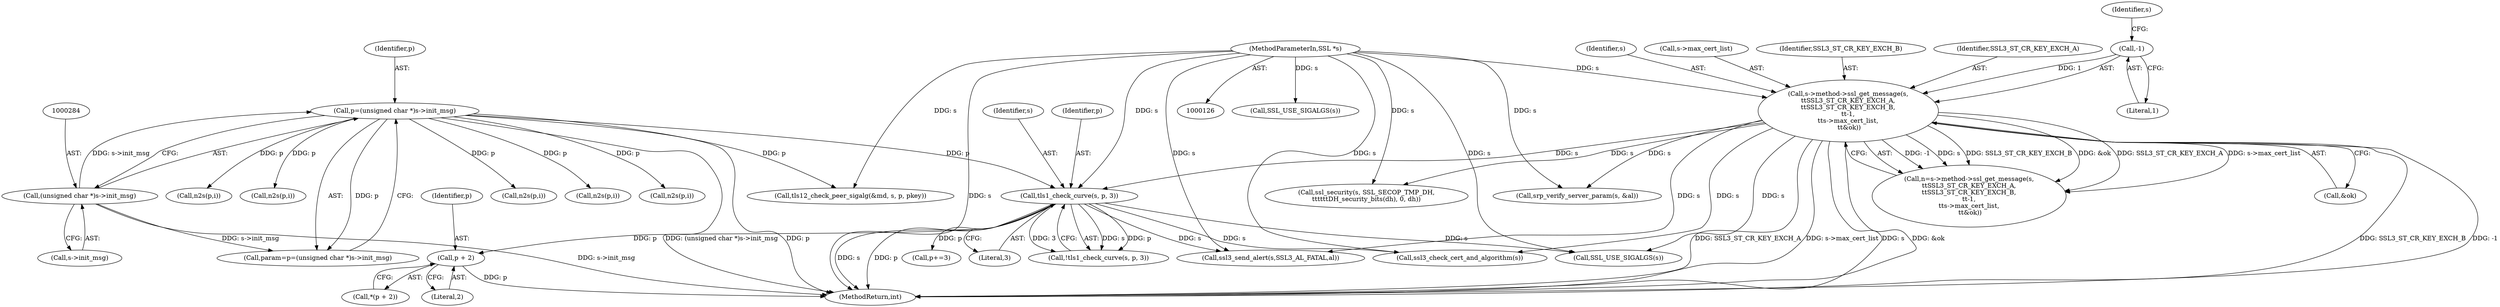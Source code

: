 digraph "0_openssl_b15f8769644b00ef7283521593360b7b2135cb63@pointer" {
"1001225" [label="(Call,p + 2)"];
"1001210" [label="(Call,tls1_check_curve(s, p, 3))"];
"1000183" [label="(Call,s->method->ssl_get_message(s,\n\t\tSSL3_ST_CR_KEY_EXCH_A,\n\t\tSSL3_ST_CR_KEY_EXCH_B,\n\t\t-1,\n\t\ts->max_cert_list,\n \t\t&ok))"];
"1000127" [label="(MethodParameterIn,SSL *s)"];
"1000187" [label="(Call,-1)"];
"1000281" [label="(Call,p=(unsigned char *)s->init_msg)"];
"1000283" [label="(Call,(unsigned char *)s->init_msg)"];
"1001428" [label="(Call,SSL_USE_SIGALGS(s))"];
"1000281" [label="(Call,p=(unsigned char *)s->init_msg)"];
"1000526" [label="(Call,n2s(p,i))"];
"1000283" [label="(Call,(unsigned char *)s->init_msg)"];
"1000282" [label="(Identifier,p)"];
"1000183" [label="(Call,s->method->ssl_get_message(s,\n\t\tSSL3_ST_CR_KEY_EXCH_A,\n\t\tSSL3_ST_CR_KEY_EXCH_B,\n\t\t-1,\n\t\ts->max_cert_list,\n \t\t&ok))"];
"1001443" [label="(Call,tls12_check_peer_sigalg(&md, s, p, pkey))"];
"1000186" [label="(Identifier,SSL3_ST_CR_KEY_EXCH_B)"];
"1001289" [label="(Call,p+=3)"];
"1001226" [label="(Identifier,p)"];
"1001225" [label="(Call,p + 2)"];
"1000421" [label="(Call,n2s(p,i))"];
"1000192" [label="(Call,&ok)"];
"1000958" [label="(Call,n2s(p,i))"];
"1000190" [label="(Identifier,s)"];
"1000185" [label="(Identifier,SSL3_ST_CR_KEY_EXCH_A)"];
"1001521" [label="(Call,SSL_USE_SIGALGS(s))"];
"1001736" [label="(Call,ssl3_send_alert(s,SSL3_AL_FATAL,al))"];
"1001211" [label="(Identifier,s)"];
"1001209" [label="(Call,!tls1_check_curve(s, p, 3))"];
"1000184" [label="(Identifier,s)"];
"1001210" [label="(Call,tls1_check_curve(s, p, 3))"];
"1000187" [label="(Call,-1)"];
"1000189" [label="(Call,s->max_cert_list)"];
"1001096" [label="(Call,ssl_security(s, SSL_SECOP_TMP_DH,\n\t\t\t\t\t\tDH_security_bits(dh), 0, dh))"];
"1001224" [label="(Call,*(p + 2))"];
"1001713" [label="(Call,ssl3_check_cert_and_algorithm(s))"];
"1001213" [label="(Literal,3)"];
"1001227" [label="(Literal,2)"];
"1000127" [label="(MethodParameterIn,SSL *s)"];
"1001486" [label="(Call,n2s(p,i))"];
"1000285" [label="(Call,s->init_msg)"];
"1000727" [label="(Call,srp_verify_server_param(s, &al))"];
"1000188" [label="(Literal,1)"];
"1001771" [label="(MethodReturn,int)"];
"1000279" [label="(Call,param=p=(unsigned char *)s->init_msg)"];
"1000802" [label="(Call,n2s(p,i))"];
"1000181" [label="(Call,n=s->method->ssl_get_message(s,\n\t\tSSL3_ST_CR_KEY_EXCH_A,\n\t\tSSL3_ST_CR_KEY_EXCH_B,\n\t\t-1,\n\t\ts->max_cert_list,\n \t\t&ok))"];
"1001212" [label="(Identifier,p)"];
"1001225" -> "1001224"  [label="AST: "];
"1001225" -> "1001227"  [label="CFG: "];
"1001226" -> "1001225"  [label="AST: "];
"1001227" -> "1001225"  [label="AST: "];
"1001224" -> "1001225"  [label="CFG: "];
"1001225" -> "1001771"  [label="DDG: p"];
"1001210" -> "1001225"  [label="DDG: p"];
"1001210" -> "1001209"  [label="AST: "];
"1001210" -> "1001213"  [label="CFG: "];
"1001211" -> "1001210"  [label="AST: "];
"1001212" -> "1001210"  [label="AST: "];
"1001213" -> "1001210"  [label="AST: "];
"1001209" -> "1001210"  [label="CFG: "];
"1001210" -> "1001771"  [label="DDG: s"];
"1001210" -> "1001771"  [label="DDG: p"];
"1001210" -> "1001209"  [label="DDG: s"];
"1001210" -> "1001209"  [label="DDG: p"];
"1001210" -> "1001209"  [label="DDG: 3"];
"1000183" -> "1001210"  [label="DDG: s"];
"1000127" -> "1001210"  [label="DDG: s"];
"1000281" -> "1001210"  [label="DDG: p"];
"1001210" -> "1001289"  [label="DDG: p"];
"1001210" -> "1001428"  [label="DDG: s"];
"1001210" -> "1001713"  [label="DDG: s"];
"1001210" -> "1001736"  [label="DDG: s"];
"1000183" -> "1000181"  [label="AST: "];
"1000183" -> "1000192"  [label="CFG: "];
"1000184" -> "1000183"  [label="AST: "];
"1000185" -> "1000183"  [label="AST: "];
"1000186" -> "1000183"  [label="AST: "];
"1000187" -> "1000183"  [label="AST: "];
"1000189" -> "1000183"  [label="AST: "];
"1000192" -> "1000183"  [label="AST: "];
"1000181" -> "1000183"  [label="CFG: "];
"1000183" -> "1001771"  [label="DDG: SSL3_ST_CR_KEY_EXCH_B"];
"1000183" -> "1001771"  [label="DDG: -1"];
"1000183" -> "1001771"  [label="DDG: SSL3_ST_CR_KEY_EXCH_A"];
"1000183" -> "1001771"  [label="DDG: s->max_cert_list"];
"1000183" -> "1001771"  [label="DDG: s"];
"1000183" -> "1001771"  [label="DDG: &ok"];
"1000183" -> "1000181"  [label="DDG: -1"];
"1000183" -> "1000181"  [label="DDG: s"];
"1000183" -> "1000181"  [label="DDG: SSL3_ST_CR_KEY_EXCH_B"];
"1000183" -> "1000181"  [label="DDG: &ok"];
"1000183" -> "1000181"  [label="DDG: SSL3_ST_CR_KEY_EXCH_A"];
"1000183" -> "1000181"  [label="DDG: s->max_cert_list"];
"1000127" -> "1000183"  [label="DDG: s"];
"1000187" -> "1000183"  [label="DDG: 1"];
"1000183" -> "1000727"  [label="DDG: s"];
"1000183" -> "1001096"  [label="DDG: s"];
"1000183" -> "1001428"  [label="DDG: s"];
"1000183" -> "1001713"  [label="DDG: s"];
"1000183" -> "1001736"  [label="DDG: s"];
"1000127" -> "1000126"  [label="AST: "];
"1000127" -> "1001771"  [label="DDG: s"];
"1000127" -> "1000727"  [label="DDG: s"];
"1000127" -> "1001096"  [label="DDG: s"];
"1000127" -> "1001428"  [label="DDG: s"];
"1000127" -> "1001443"  [label="DDG: s"];
"1000127" -> "1001521"  [label="DDG: s"];
"1000127" -> "1001713"  [label="DDG: s"];
"1000127" -> "1001736"  [label="DDG: s"];
"1000187" -> "1000188"  [label="CFG: "];
"1000188" -> "1000187"  [label="AST: "];
"1000190" -> "1000187"  [label="CFG: "];
"1000281" -> "1000279"  [label="AST: "];
"1000281" -> "1000283"  [label="CFG: "];
"1000282" -> "1000281"  [label="AST: "];
"1000283" -> "1000281"  [label="AST: "];
"1000279" -> "1000281"  [label="CFG: "];
"1000281" -> "1001771"  [label="DDG: p"];
"1000281" -> "1001771"  [label="DDG: (unsigned char *)s->init_msg"];
"1000281" -> "1000279"  [label="DDG: p"];
"1000283" -> "1000281"  [label="DDG: s->init_msg"];
"1000281" -> "1000421"  [label="DDG: p"];
"1000281" -> "1000526"  [label="DDG: p"];
"1000281" -> "1000802"  [label="DDG: p"];
"1000281" -> "1000958"  [label="DDG: p"];
"1000281" -> "1001443"  [label="DDG: p"];
"1000281" -> "1001486"  [label="DDG: p"];
"1000283" -> "1000285"  [label="CFG: "];
"1000284" -> "1000283"  [label="AST: "];
"1000285" -> "1000283"  [label="AST: "];
"1000283" -> "1001771"  [label="DDG: s->init_msg"];
"1000283" -> "1000279"  [label="DDG: s->init_msg"];
}
